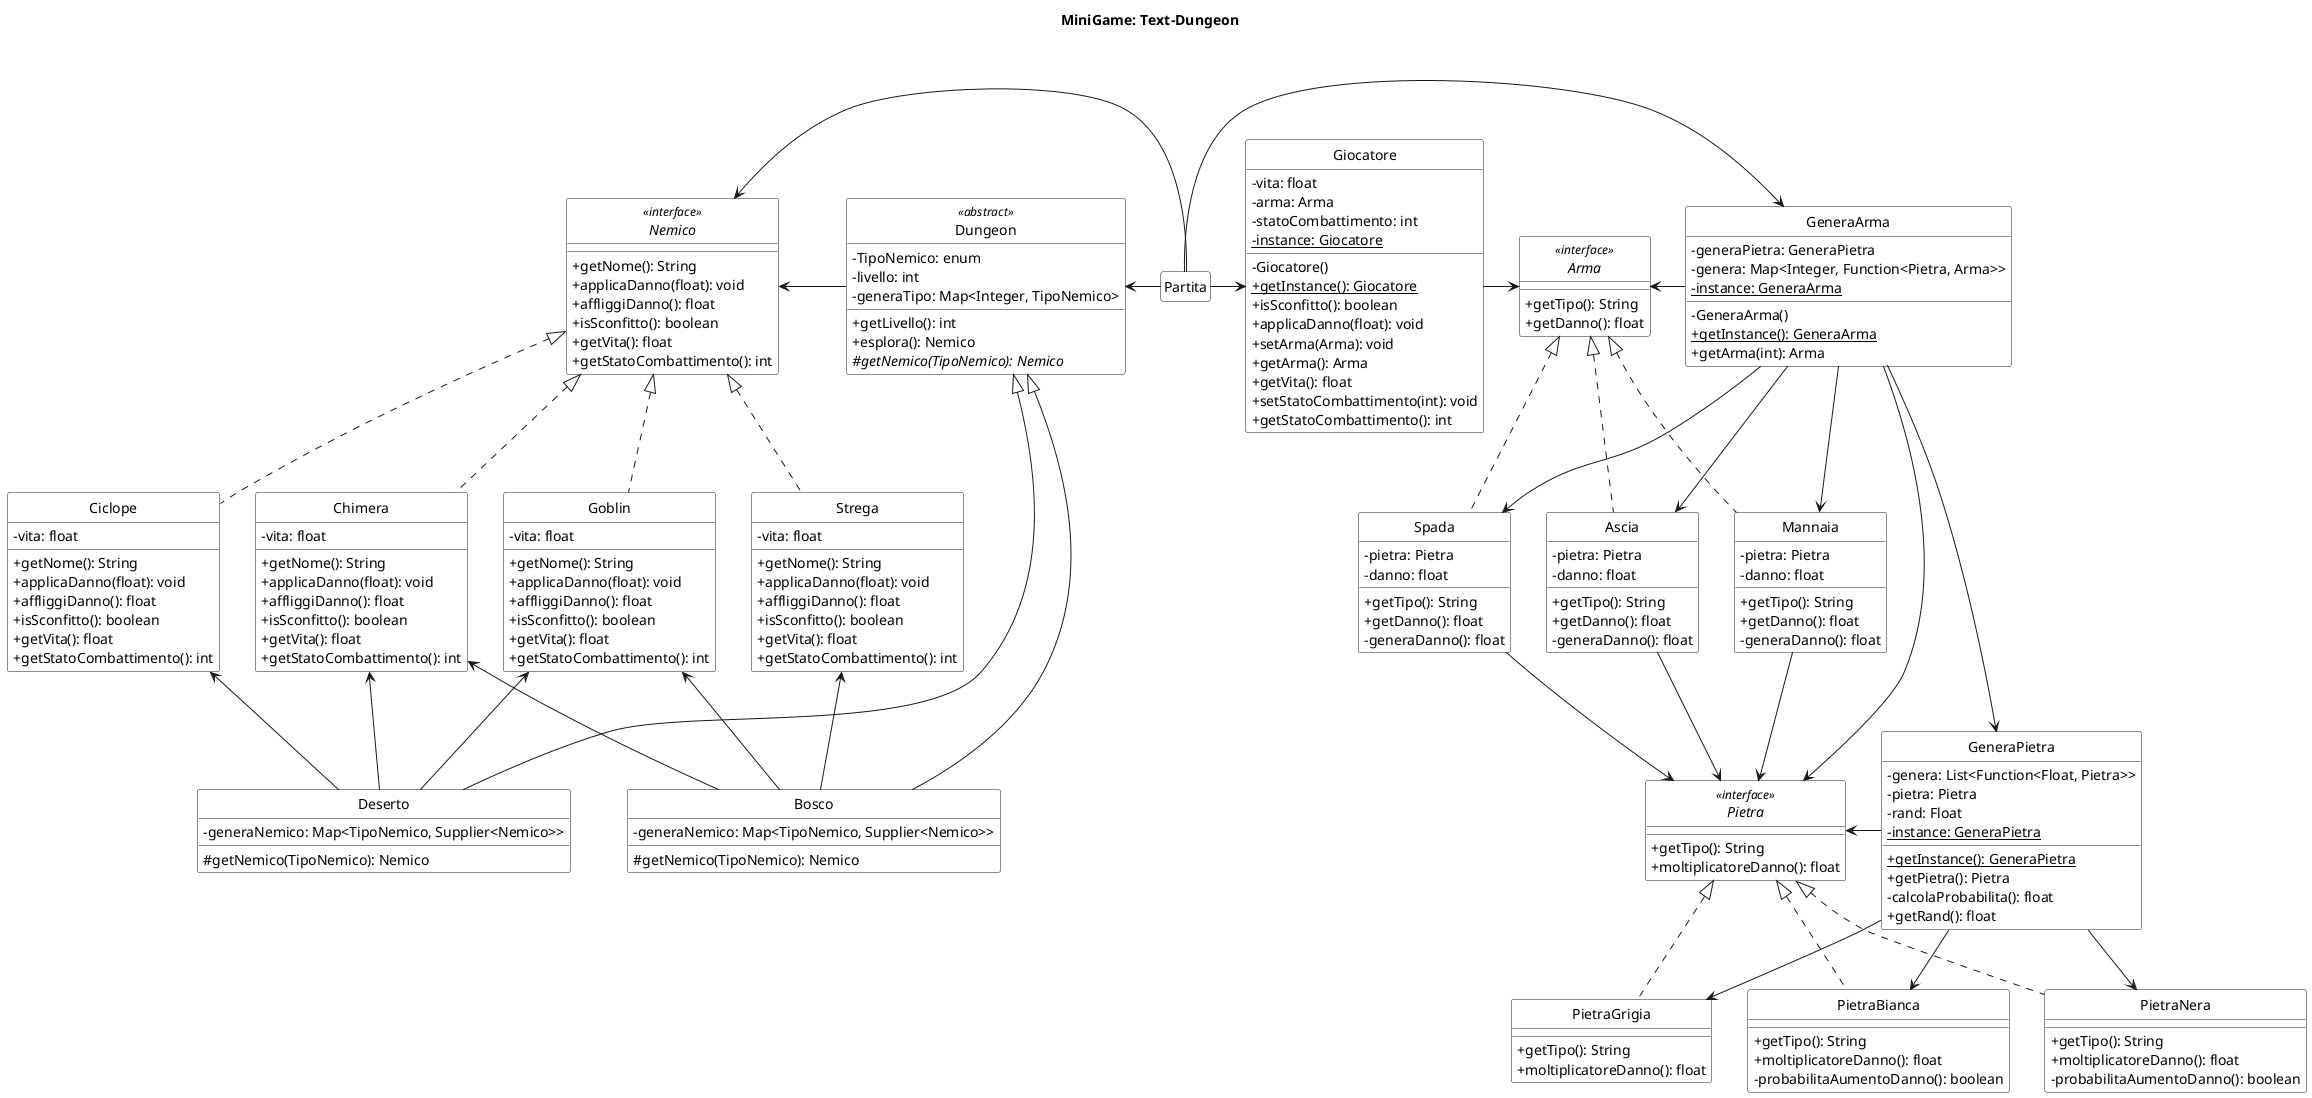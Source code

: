 
@startuml
' START STYLE
skinparam {
    monochrome true
    classBackgroundColor white
    noteBackgroundColor white
    classAttributeIconSize 0
}
hide circle
' END STYLE

title MiniGame: Text-Dungeon\n

hide members

class GeneraPietra {
    - genera: List<Function<Float, Pietra>>
    - pietra: Pietra
    - rand: Float
    - instance{static}: GeneraPietra
    + getInstance(){static}: GeneraPietra
    + getPietra(): Pietra
    - calcolaProbabilita(): float
    + getRand(): float
}
show GeneraPietra members

class Partita {
    - giocatore: Giocatore
    - nemico: Nemico
    - dungeon: Dungeon
    - generaArma: GeneraArma
    + setDungeonBosco(): void
    + setDungeonDeserto: void

}

interface Pietra <<interface>> {
    + getTipo(): String
    + moltiplicatoreDanno(): float
}
show Pietra members

class PietraGrigia implements Pietra {
    + getTipo(): String
    + moltiplicatoreDanno(): float
}
show PietraGrigia members

class PietraBianca implements Pietra {
    + getTipo(): String
    + moltiplicatoreDanno(): float
    - probabilitaAumentoDanno(): boolean
}
show PietraBianca members

class PietraNera implements Pietra {
    + getTipo(): String
    + moltiplicatoreDanno(): float
    - probabilitaAumentoDanno(): boolean
}
show PietraNera members

interface Arma <<interface>> {
    + getTipo(): String
    + getDanno(): float
}
show Arma members

class GeneraArma {
    - generaPietra: GeneraPietra
    - genera: Map<Integer, Function<Pietra, Arma>>
    - instance{static}: GeneraArma
    - GeneraArma()
    + getInstance(){static}: GeneraArma
    + getArma(int): Arma
}
show GeneraArma members

class Ascia implements Arma {
    - pietra: Pietra
    - danno: float
    + getTipo(): String
    + getDanno(): float
    - generaDanno(): float
}
show Ascia members

class Mannaia implements Arma {
    - pietra: Pietra
    - danno: float
    + getTipo(): String
    + getDanno(): float
    - generaDanno(): float
}
show Mannaia members


class Spada implements Arma {
    - pietra: Pietra
    - danno: float
    + getTipo(): String
    + getDanno(): float
    - generaDanno(): float
}
show Spada members

class Giocatore {
    - vita: float
    - arma: Arma
    - statoCombattimento: int
    - instance{static}: Giocatore 
    - Giocatore()
    + getInstance(){static}: Giocatore
    + isSconfitto(): boolean
    + applicaDanno(float): void
    + setArma(Arma): void
    + getArma(): Arma
    + getVita(): float
    + setStatoCombattimento(int): void
    + getStatoCombattimento(): int
}
show Giocatore members

interface Nemico<<interface>> {
    + getNome(): String
    + applicaDanno(float): void
    + affliggiDanno(): float
    + isSconfitto(): boolean
    + getVita(): float
    + getStatoCombattimento(): int
}
show Nemico members

class Dungeon<<abstract>> {
    - TipoNemico: enum
    - livello: int
    - generaTipo: Map<Integer, TipoNemico>
    + getLivello(): int
    + esplora(): Nemico
    # getNemico(TipoNemico){abstract}: Nemico
}
show Dungeon members

class Bosco extends Dungeon {
    - generaNemico: Map<TipoNemico, Supplier<Nemico>>
    # getNemico(TipoNemico): Nemico
}
show Bosco members

class Deserto extends Dungeon {
    - generaNemico: Map<TipoNemico, Supplier<Nemico>>
    # getNemico(TipoNemico): Nemico
}
show Deserto members

class Strega implements Nemico {
    - vita: float
    + getNome(): String
    + applicaDanno(float): void
    + affliggiDanno(): float
    + isSconfitto(): boolean
    + getVita(): float
    + getStatoCombattimento(): int
}
show Strega members

class Ciclope implements Nemico {
    - vita: float
    + getNome(): String
    + applicaDanno(float): void
    + affliggiDanno(): float
    + isSconfitto(): boolean
    + getVita(): float
    + getStatoCombattimento(): int
}
show Ciclope members

class Chimera implements Nemico {
    - vita: float
    + getNome(): String
    + applicaDanno(float): void
    + affliggiDanno(): float
    + isSconfitto(): boolean
    + getVita(): float
    + getStatoCombattimento(): int
}
show Chimera members

class Goblin implements Nemico {
    - vita: float
    + getNome(): String
    + applicaDanno(float): void
    + affliggiDanno(): float
    + isSconfitto(): boolean
    + getVita(): float
    + getStatoCombattimento(): int
}
show Goblin members

'interface StatoPersonaggio<<interface>> {
'   + mostra(): String
'}
'show StatoPersonaggio members

'class Attacco implements StatoPersonaggio
'class Difesa implements StatoPersonaggio
'class Assalto implements StatoPersonaggio

'interface StatoBattaglia<<interface>> {
'    + Lotta(Battaglia): StatoBattaglia 
'}

'class InizioBattaglia implements StatoBattaglia
'class Sfida implements StatoBattaglia
'class Vittoria implements StatoBattaglia
'class Sconfitta implements StatoBattaglia

GeneraPietra -l-> Pietra
GeneraPietra -d-> PietraGrigia
GeneraPietra -d-> PietraBianca
GeneraPietra -d-> PietraNera
GeneraArma -l-> Arma
GeneraArma -d-> Ascia
GeneraArma -d-> Mannaia
GeneraArma -d-> Spada
GeneraArma -d-> GeneraPietra
GeneraArma -d-> Pietra

Ascia -d-> Pietra
Mannaia -d-> Pietra
Spada -d-> Pietra

Giocatore -r-> Arma
'Giocatore -l-> StatoPersonaggio

Partita -r-> Giocatore
Partita -r-> GeneraArma

'Nemico -l-> StatoPersonaggio

Bosco -u-> Chimera
Bosco -u-> Goblin
Bosco -u-> Strega
Deserto -u-> Chimera
Deserto -u-> Goblin
Deserto -u-> Ciclope
Dungeon -l-> Nemico

Partita -l-> Dungeon
Partita -l-> Nemico

@enduml